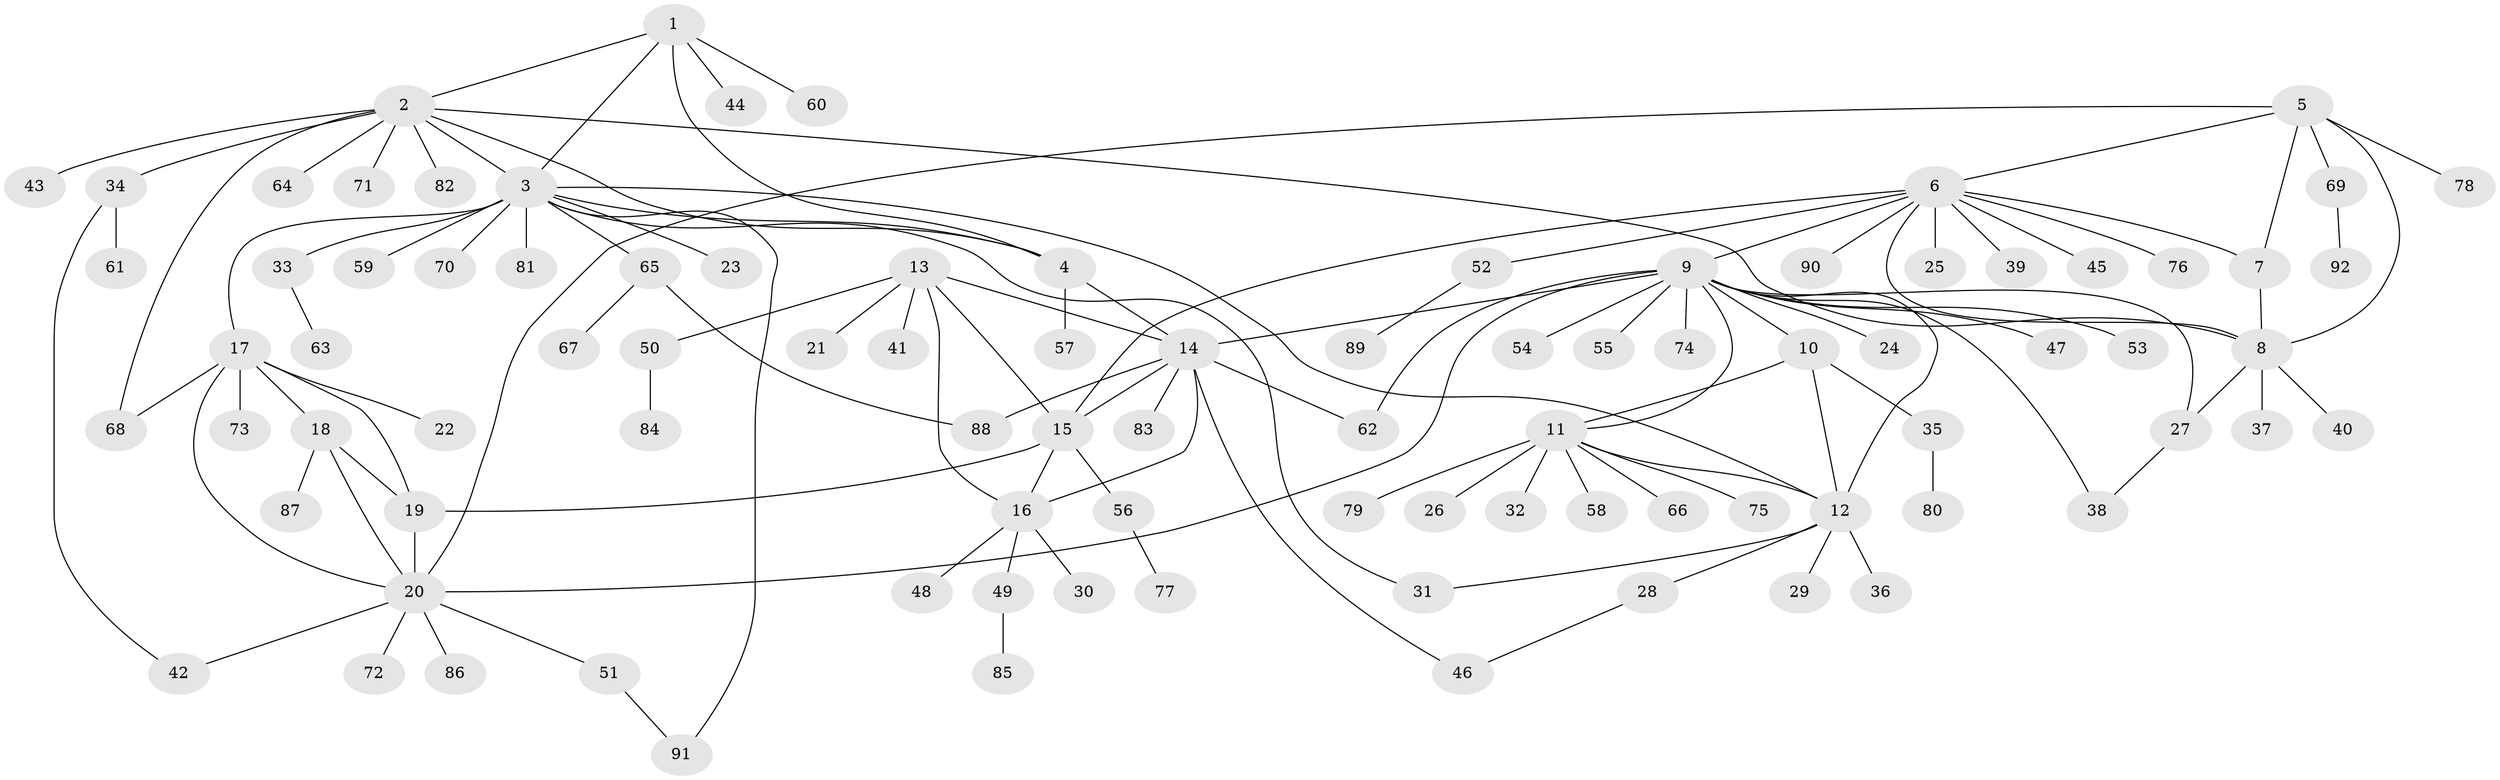 // Generated by graph-tools (version 1.1) at 2025/11/02/27/25 16:11:32]
// undirected, 92 vertices, 121 edges
graph export_dot {
graph [start="1"]
  node [color=gray90,style=filled];
  1;
  2;
  3;
  4;
  5;
  6;
  7;
  8;
  9;
  10;
  11;
  12;
  13;
  14;
  15;
  16;
  17;
  18;
  19;
  20;
  21;
  22;
  23;
  24;
  25;
  26;
  27;
  28;
  29;
  30;
  31;
  32;
  33;
  34;
  35;
  36;
  37;
  38;
  39;
  40;
  41;
  42;
  43;
  44;
  45;
  46;
  47;
  48;
  49;
  50;
  51;
  52;
  53;
  54;
  55;
  56;
  57;
  58;
  59;
  60;
  61;
  62;
  63;
  64;
  65;
  66;
  67;
  68;
  69;
  70;
  71;
  72;
  73;
  74;
  75;
  76;
  77;
  78;
  79;
  80;
  81;
  82;
  83;
  84;
  85;
  86;
  87;
  88;
  89;
  90;
  91;
  92;
  1 -- 2;
  1 -- 3;
  1 -- 4;
  1 -- 44;
  1 -- 60;
  2 -- 3;
  2 -- 4;
  2 -- 8;
  2 -- 34;
  2 -- 43;
  2 -- 64;
  2 -- 68;
  2 -- 71;
  2 -- 82;
  3 -- 4;
  3 -- 12;
  3 -- 17;
  3 -- 23;
  3 -- 31;
  3 -- 33;
  3 -- 59;
  3 -- 65;
  3 -- 70;
  3 -- 81;
  3 -- 91;
  4 -- 14;
  4 -- 57;
  5 -- 6;
  5 -- 7;
  5 -- 8;
  5 -- 20;
  5 -- 69;
  5 -- 78;
  6 -- 7;
  6 -- 8;
  6 -- 9;
  6 -- 15;
  6 -- 25;
  6 -- 39;
  6 -- 45;
  6 -- 52;
  6 -- 76;
  6 -- 90;
  7 -- 8;
  8 -- 27;
  8 -- 37;
  8 -- 40;
  9 -- 10;
  9 -- 11;
  9 -- 12;
  9 -- 14;
  9 -- 20;
  9 -- 24;
  9 -- 27;
  9 -- 38;
  9 -- 47;
  9 -- 53;
  9 -- 54;
  9 -- 55;
  9 -- 62;
  9 -- 74;
  10 -- 11;
  10 -- 12;
  10 -- 35;
  11 -- 12;
  11 -- 26;
  11 -- 32;
  11 -- 58;
  11 -- 66;
  11 -- 75;
  11 -- 79;
  12 -- 28;
  12 -- 29;
  12 -- 31;
  12 -- 36;
  13 -- 14;
  13 -- 15;
  13 -- 16;
  13 -- 21;
  13 -- 41;
  13 -- 50;
  14 -- 15;
  14 -- 16;
  14 -- 46;
  14 -- 62;
  14 -- 83;
  14 -- 88;
  15 -- 16;
  15 -- 19;
  15 -- 56;
  16 -- 30;
  16 -- 48;
  16 -- 49;
  17 -- 18;
  17 -- 19;
  17 -- 20;
  17 -- 22;
  17 -- 68;
  17 -- 73;
  18 -- 19;
  18 -- 20;
  18 -- 87;
  19 -- 20;
  20 -- 42;
  20 -- 51;
  20 -- 72;
  20 -- 86;
  27 -- 38;
  28 -- 46;
  33 -- 63;
  34 -- 42;
  34 -- 61;
  35 -- 80;
  49 -- 85;
  50 -- 84;
  51 -- 91;
  52 -- 89;
  56 -- 77;
  65 -- 67;
  65 -- 88;
  69 -- 92;
}

